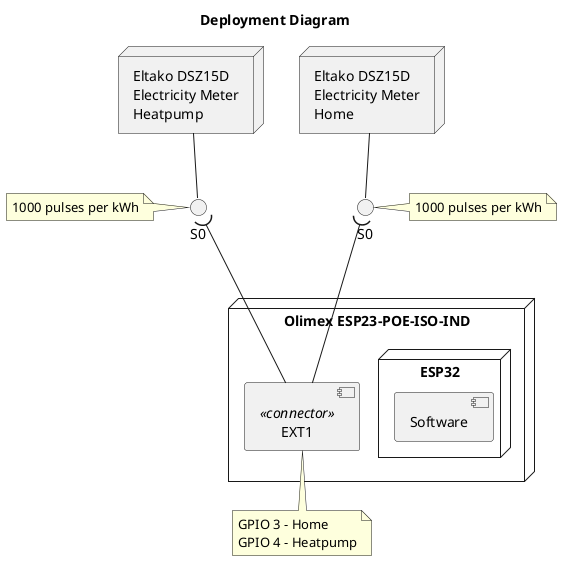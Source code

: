 @startuml deployment_diagram

title Deployment Diagram

node "Olimex ESP23-POE-ISO-IND" {

    node "ESP32" as esp32 {
        component "Software" as sw
    }

    component "EXT1" as ext1 <<connector>>
}

node "Eltako DSZ15D\nElectricity Meter\nHome" as emeterHome
node "Eltako DSZ15D\nElectricity Meter\nHeatpump" as emeterHeatpump

interface "S0" as s0Home
interface "S0" as s0Heatpump

emeterHome -- s0Home
emeterHeatpump -- s0Heatpump

s0Home )--- ext1
s0Heatpump )--- ext1

note right of s0Home
    1000 pulses per kWh
end note

note left of s0Heatpump
    1000 pulses per kWh
end note

note bottom of ext1
    GPIO 3 - Home
    GPIO 4 - Heatpump
end note

@enduml
